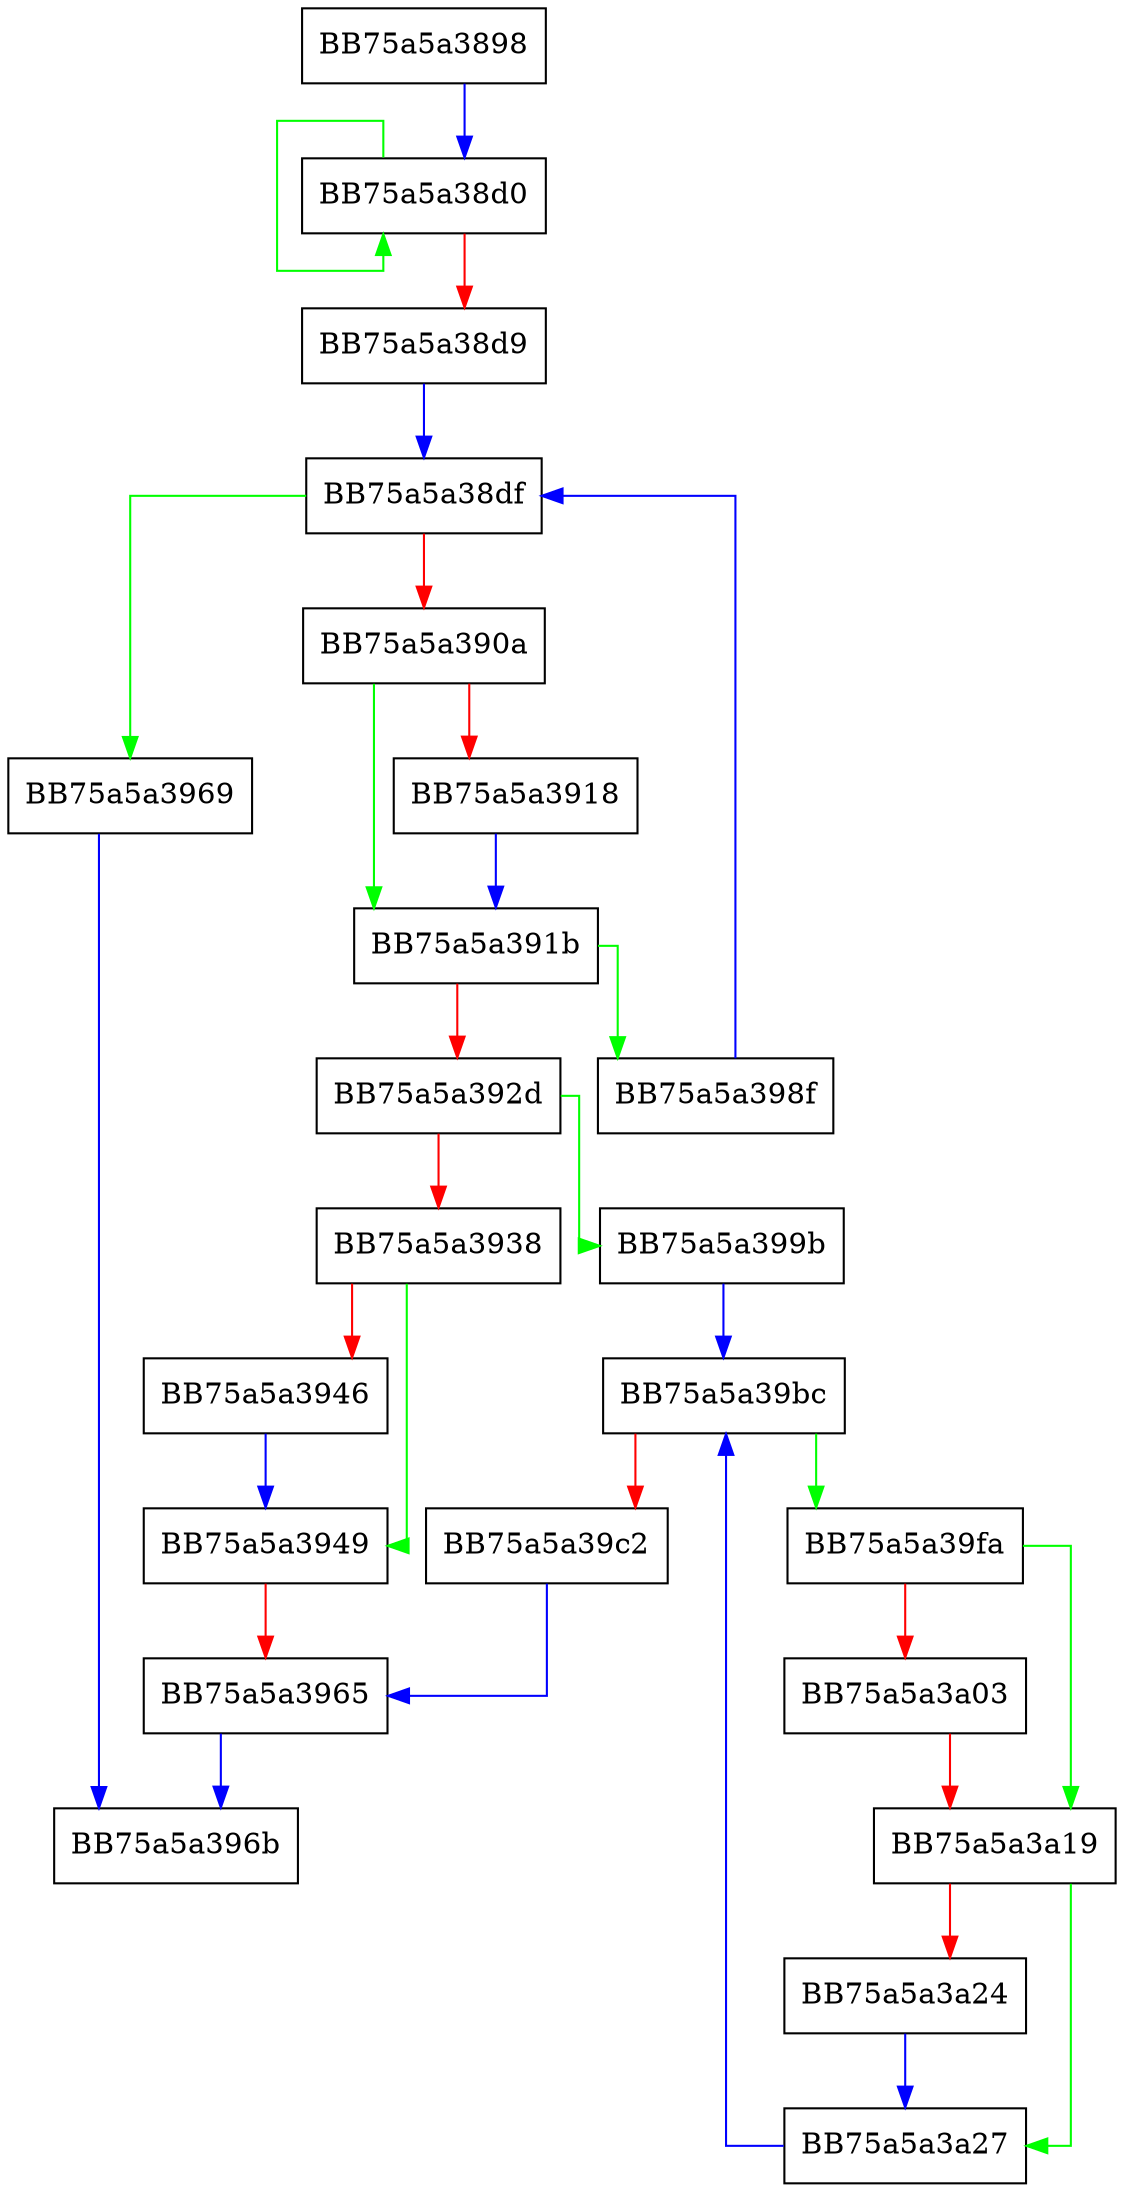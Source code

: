 digraph GetInternalAttribute {
  node [shape="box"];
  graph [splines=ortho];
  BB75a5a3898 -> BB75a5a38d0 [color="blue"];
  BB75a5a38d0 -> BB75a5a38d0 [color="green"];
  BB75a5a38d0 -> BB75a5a38d9 [color="red"];
  BB75a5a38d9 -> BB75a5a38df [color="blue"];
  BB75a5a38df -> BB75a5a3969 [color="green"];
  BB75a5a38df -> BB75a5a390a [color="red"];
  BB75a5a390a -> BB75a5a391b [color="green"];
  BB75a5a390a -> BB75a5a3918 [color="red"];
  BB75a5a3918 -> BB75a5a391b [color="blue"];
  BB75a5a391b -> BB75a5a398f [color="green"];
  BB75a5a391b -> BB75a5a392d [color="red"];
  BB75a5a392d -> BB75a5a399b [color="green"];
  BB75a5a392d -> BB75a5a3938 [color="red"];
  BB75a5a3938 -> BB75a5a3949 [color="green"];
  BB75a5a3938 -> BB75a5a3946 [color="red"];
  BB75a5a3946 -> BB75a5a3949 [color="blue"];
  BB75a5a3949 -> BB75a5a3965 [color="red"];
  BB75a5a3965 -> BB75a5a396b [color="blue"];
  BB75a5a3969 -> BB75a5a396b [color="blue"];
  BB75a5a398f -> BB75a5a38df [color="blue"];
  BB75a5a399b -> BB75a5a39bc [color="blue"];
  BB75a5a39bc -> BB75a5a39fa [color="green"];
  BB75a5a39bc -> BB75a5a39c2 [color="red"];
  BB75a5a39c2 -> BB75a5a3965 [color="blue"];
  BB75a5a39fa -> BB75a5a3a19 [color="green"];
  BB75a5a39fa -> BB75a5a3a03 [color="red"];
  BB75a5a3a03 -> BB75a5a3a19 [color="red"];
  BB75a5a3a19 -> BB75a5a3a27 [color="green"];
  BB75a5a3a19 -> BB75a5a3a24 [color="red"];
  BB75a5a3a24 -> BB75a5a3a27 [color="blue"];
  BB75a5a3a27 -> BB75a5a39bc [color="blue"];
}